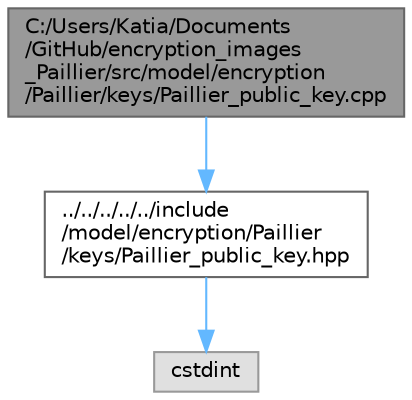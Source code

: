 digraph "C:/Users/Katia/Documents/GitHub/encryption_images_Paillier/src/model/encryption/Paillier/keys/Paillier_public_key.cpp"
{
 // LATEX_PDF_SIZE
  bgcolor="transparent";
  edge [fontname=Helvetica,fontsize=10,labelfontname=Helvetica,labelfontsize=10];
  node [fontname=Helvetica,fontsize=10,shape=box,height=0.2,width=0.4];
  Node1 [id="Node000001",label="C:/Users/Katia/Documents\l/GitHub/encryption_images\l_Paillier/src/model/encryption\l/Paillier/keys/Paillier_public_key.cpp",height=0.2,width=0.4,color="gray40", fillcolor="grey60", style="filled", fontcolor="black",tooltip=" "];
  Node1 -> Node2 [id="edge1_Node000001_Node000002",color="steelblue1",style="solid",tooltip=" "];
  Node2 [id="Node000002",label="../../../../../include\l/model/encryption/Paillier\l/keys/Paillier_public_key.hpp",height=0.2,width=0.4,color="grey40", fillcolor="white", style="filled",URL="$_paillier__public__key_8hpp.html",tooltip="Header of the Public key in the Paillier cryptosystem."];
  Node2 -> Node3 [id="edge2_Node000002_Node000003",color="steelblue1",style="solid",tooltip=" "];
  Node3 [id="Node000003",label="cstdint",height=0.2,width=0.4,color="grey60", fillcolor="#E0E0E0", style="filled",tooltip=" "];
}
